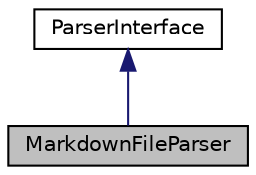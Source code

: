 digraph "MarkdownFileParser"
{
 // INTERACTIVE_SVG=YES
  edge [fontname="Helvetica",fontsize="10",labelfontname="Helvetica",labelfontsize="10"];
  node [fontname="Helvetica",fontsize="10",shape=record];
  Node0 [label="MarkdownFileParser",height=0.2,width=0.4,color="black", fillcolor="grey75", style="filled", fontcolor="black"];
  Node1 -> Node0 [dir="back",color="midnightblue",fontsize="10",style="solid",fontname="Helvetica"];
  Node1 [label="ParserInterface",height=0.2,width=0.4,color="black", fillcolor="white", style="filled",URL="$d5/d84/class_parser_interface.html",tooltip="Abstract interface for programming language parsers. "];
}
